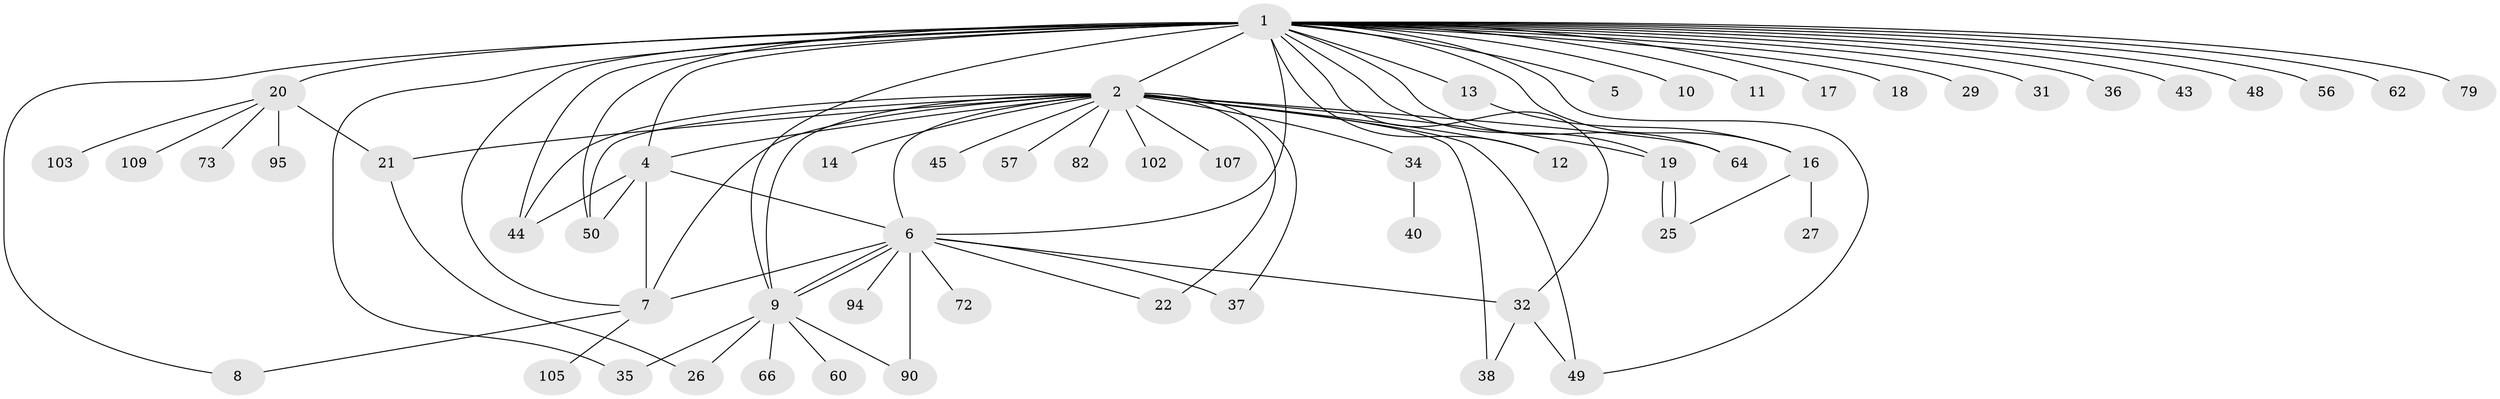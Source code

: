 // original degree distribution, {11: 0.008849557522123894, 18: 0.008849557522123894, 39: 0.008849557522123894, 9: 0.017699115044247787, 1: 0.4247787610619469, 15: 0.008849557522123894, 7: 0.017699115044247787, 3: 0.13274336283185842, 2: 0.23893805309734514, 4: 0.07079646017699115, 5: 0.035398230088495575, 10: 0.008849557522123894, 8: 0.008849557522123894, 6: 0.008849557522123894}
// Generated by graph-tools (version 1.1) at 2025/18/03/04/25 18:18:12]
// undirected, 56 vertices, 85 edges
graph export_dot {
graph [start="1"]
  node [color=gray90,style=filled];
  1 [super="+3+55+51"];
  2 [super="+54+84+83+33+52+58+28"];
  4 [super="+63"];
  5;
  6 [super="+23"];
  7;
  8 [super="+92"];
  9;
  10;
  11;
  12;
  13;
  14 [super="+42"];
  16;
  17;
  18;
  19;
  20 [super="+41"];
  21 [super="+47"];
  22;
  25;
  26 [super="+59"];
  27 [super="+78"];
  29;
  31;
  32;
  34;
  35;
  36;
  37;
  38;
  40;
  43;
  44;
  45;
  48;
  49 [super="+65"];
  50 [super="+88+97"];
  56;
  57 [super="+111"];
  60;
  62;
  64;
  66;
  72;
  73;
  79;
  82;
  90 [super="+99"];
  94;
  95;
  102;
  103;
  105;
  107;
  109;
  1 -- 2 [weight=6];
  1 -- 4 [weight=4];
  1 -- 17 [weight=2];
  1 -- 20 [weight=5];
  1 -- 35;
  1 -- 50;
  1 -- 62;
  1 -- 79;
  1 -- 64;
  1 -- 5;
  1 -- 6 [weight=2];
  1 -- 7;
  1 -- 8;
  1 -- 9;
  1 -- 10;
  1 -- 11;
  1 -- 12;
  1 -- 13;
  1 -- 16;
  1 -- 18 [weight=2];
  1 -- 19;
  1 -- 29;
  1 -- 31;
  1 -- 32;
  1 -- 36;
  1 -- 43;
  1 -- 44;
  1 -- 48;
  1 -- 49;
  1 -- 56;
  2 -- 6;
  2 -- 14;
  2 -- 21 [weight=2];
  2 -- 22;
  2 -- 34;
  2 -- 50 [weight=2];
  2 -- 82;
  2 -- 9;
  2 -- 4 [weight=3];
  2 -- 12;
  2 -- 44;
  2 -- 19;
  2 -- 57;
  2 -- 49;
  2 -- 37;
  2 -- 38;
  2 -- 7 [weight=2];
  2 -- 102;
  2 -- 107;
  2 -- 64;
  2 -- 45;
  4 -- 6;
  4 -- 44;
  4 -- 50;
  4 -- 7;
  6 -- 7;
  6 -- 9;
  6 -- 9;
  6 -- 22;
  6 -- 32;
  6 -- 37;
  6 -- 72;
  6 -- 90 [weight=2];
  6 -- 94;
  7 -- 8;
  7 -- 105;
  9 -- 26;
  9 -- 35;
  9 -- 60;
  9 -- 66;
  9 -- 90;
  13 -- 16;
  16 -- 25;
  16 -- 27;
  19 -- 25;
  19 -- 25;
  20 -- 21;
  20 -- 103;
  20 -- 73;
  20 -- 109;
  20 -- 95;
  21 -- 26;
  32 -- 38;
  32 -- 49;
  34 -- 40;
}
